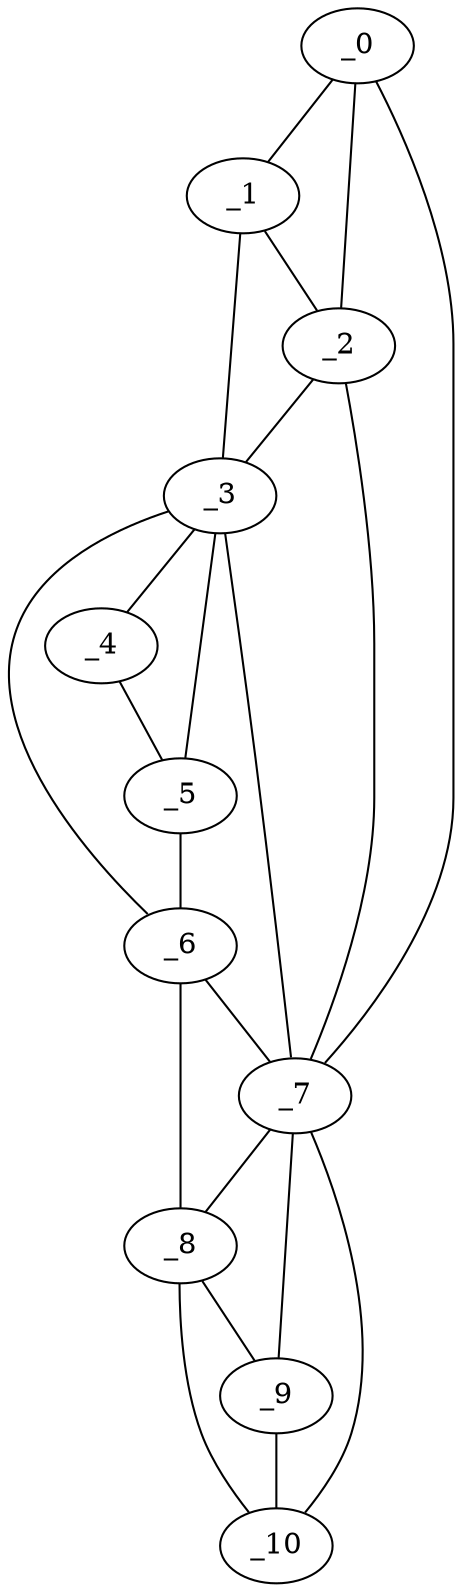 graph "obj53__300.gxl" {
	_0	 [x=6,
		y=77];
	_1	 [x=13,
		y=49];
	_0 -- _1	 [valence=1];
	_2	 [x=31,
		y=42];
	_0 -- _2	 [valence=1];
	_7	 [x=81,
		y=86];
	_0 -- _7	 [valence=1];
	_1 -- _2	 [valence=2];
	_3	 [x=52,
		y=29];
	_1 -- _3	 [valence=1];
	_2 -- _3	 [valence=1];
	_2 -- _7	 [valence=2];
	_4	 [x=58,
		y=26];
	_3 -- _4	 [valence=1];
	_5	 [x=67,
		y=25];
	_3 -- _5	 [valence=2];
	_6	 [x=76,
		y=27];
	_3 -- _6	 [valence=2];
	_3 -- _7	 [valence=1];
	_4 -- _5	 [valence=1];
	_5 -- _6	 [valence=1];
	_6 -- _7	 [valence=1];
	_8	 [x=88,
		y=31];
	_6 -- _8	 [valence=1];
	_7 -- _8	 [valence=2];
	_9	 [x=103,
		y=60];
	_7 -- _9	 [valence=2];
	_10	 [x=121,
		y=42];
	_7 -- _10	 [valence=1];
	_8 -- _9	 [valence=2];
	_8 -- _10	 [valence=1];
	_9 -- _10	 [valence=1];
}
